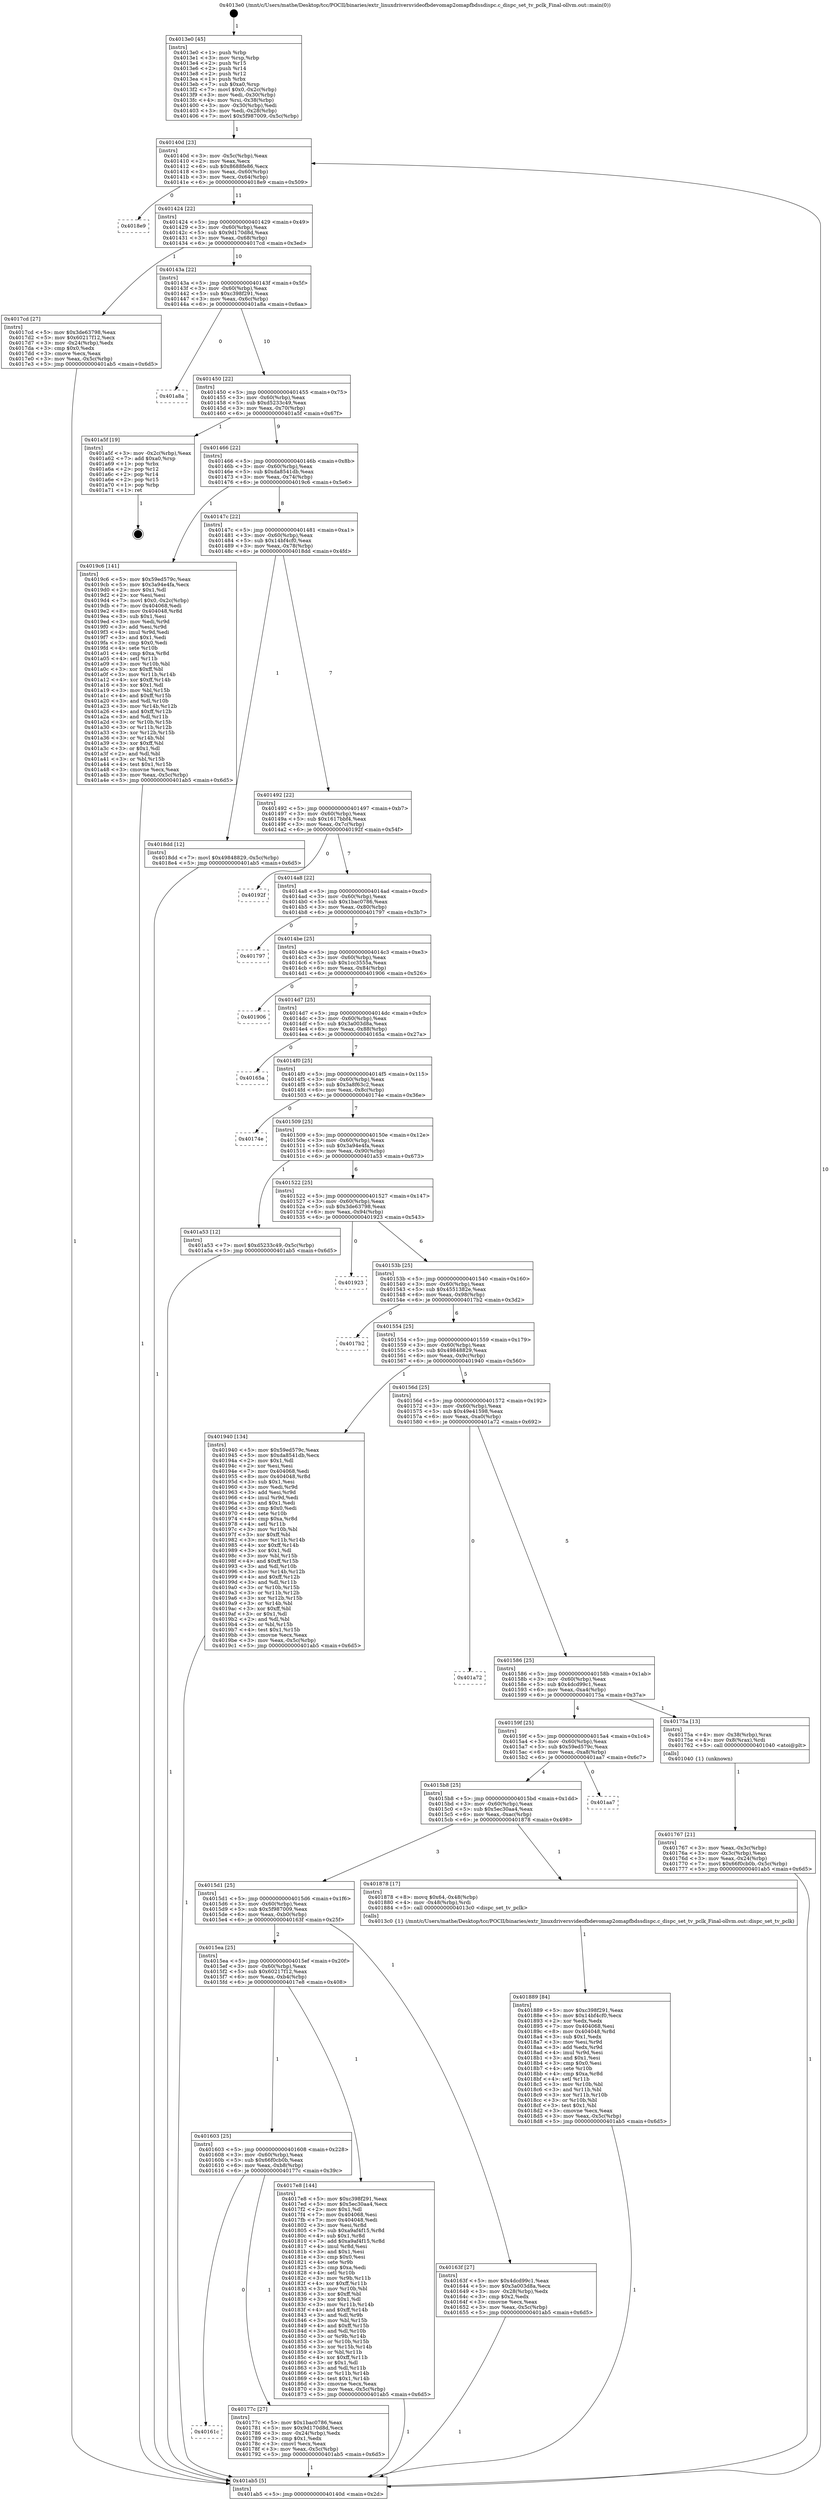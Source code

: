 digraph "0x4013e0" {
  label = "0x4013e0 (/mnt/c/Users/mathe/Desktop/tcc/POCII/binaries/extr_linuxdriversvideofbdevomap2omapfbdssdispc.c_dispc_set_tv_pclk_Final-ollvm.out::main(0))"
  labelloc = "t"
  node[shape=record]

  Entry [label="",width=0.3,height=0.3,shape=circle,fillcolor=black,style=filled]
  "0x40140d" [label="{
     0x40140d [23]\l
     | [instrs]\l
     &nbsp;&nbsp;0x40140d \<+3\>: mov -0x5c(%rbp),%eax\l
     &nbsp;&nbsp;0x401410 \<+2\>: mov %eax,%ecx\l
     &nbsp;&nbsp;0x401412 \<+6\>: sub $0x8688fe86,%ecx\l
     &nbsp;&nbsp;0x401418 \<+3\>: mov %eax,-0x60(%rbp)\l
     &nbsp;&nbsp;0x40141b \<+3\>: mov %ecx,-0x64(%rbp)\l
     &nbsp;&nbsp;0x40141e \<+6\>: je 00000000004018e9 \<main+0x509\>\l
  }"]
  "0x4018e9" [label="{
     0x4018e9\l
  }", style=dashed]
  "0x401424" [label="{
     0x401424 [22]\l
     | [instrs]\l
     &nbsp;&nbsp;0x401424 \<+5\>: jmp 0000000000401429 \<main+0x49\>\l
     &nbsp;&nbsp;0x401429 \<+3\>: mov -0x60(%rbp),%eax\l
     &nbsp;&nbsp;0x40142c \<+5\>: sub $0x9d170d8d,%eax\l
     &nbsp;&nbsp;0x401431 \<+3\>: mov %eax,-0x68(%rbp)\l
     &nbsp;&nbsp;0x401434 \<+6\>: je 00000000004017cd \<main+0x3ed\>\l
  }"]
  Exit [label="",width=0.3,height=0.3,shape=circle,fillcolor=black,style=filled,peripheries=2]
  "0x4017cd" [label="{
     0x4017cd [27]\l
     | [instrs]\l
     &nbsp;&nbsp;0x4017cd \<+5\>: mov $0x3de63798,%eax\l
     &nbsp;&nbsp;0x4017d2 \<+5\>: mov $0x60217f12,%ecx\l
     &nbsp;&nbsp;0x4017d7 \<+3\>: mov -0x24(%rbp),%edx\l
     &nbsp;&nbsp;0x4017da \<+3\>: cmp $0x0,%edx\l
     &nbsp;&nbsp;0x4017dd \<+3\>: cmove %ecx,%eax\l
     &nbsp;&nbsp;0x4017e0 \<+3\>: mov %eax,-0x5c(%rbp)\l
     &nbsp;&nbsp;0x4017e3 \<+5\>: jmp 0000000000401ab5 \<main+0x6d5\>\l
  }"]
  "0x40143a" [label="{
     0x40143a [22]\l
     | [instrs]\l
     &nbsp;&nbsp;0x40143a \<+5\>: jmp 000000000040143f \<main+0x5f\>\l
     &nbsp;&nbsp;0x40143f \<+3\>: mov -0x60(%rbp),%eax\l
     &nbsp;&nbsp;0x401442 \<+5\>: sub $0xc398f291,%eax\l
     &nbsp;&nbsp;0x401447 \<+3\>: mov %eax,-0x6c(%rbp)\l
     &nbsp;&nbsp;0x40144a \<+6\>: je 0000000000401a8a \<main+0x6aa\>\l
  }"]
  "0x401889" [label="{
     0x401889 [84]\l
     | [instrs]\l
     &nbsp;&nbsp;0x401889 \<+5\>: mov $0xc398f291,%eax\l
     &nbsp;&nbsp;0x40188e \<+5\>: mov $0x14bf4cf0,%ecx\l
     &nbsp;&nbsp;0x401893 \<+2\>: xor %edx,%edx\l
     &nbsp;&nbsp;0x401895 \<+7\>: mov 0x404068,%esi\l
     &nbsp;&nbsp;0x40189c \<+8\>: mov 0x404048,%r8d\l
     &nbsp;&nbsp;0x4018a4 \<+3\>: sub $0x1,%edx\l
     &nbsp;&nbsp;0x4018a7 \<+3\>: mov %esi,%r9d\l
     &nbsp;&nbsp;0x4018aa \<+3\>: add %edx,%r9d\l
     &nbsp;&nbsp;0x4018ad \<+4\>: imul %r9d,%esi\l
     &nbsp;&nbsp;0x4018b1 \<+3\>: and $0x1,%esi\l
     &nbsp;&nbsp;0x4018b4 \<+3\>: cmp $0x0,%esi\l
     &nbsp;&nbsp;0x4018b7 \<+4\>: sete %r10b\l
     &nbsp;&nbsp;0x4018bb \<+4\>: cmp $0xa,%r8d\l
     &nbsp;&nbsp;0x4018bf \<+4\>: setl %r11b\l
     &nbsp;&nbsp;0x4018c3 \<+3\>: mov %r10b,%bl\l
     &nbsp;&nbsp;0x4018c6 \<+3\>: and %r11b,%bl\l
     &nbsp;&nbsp;0x4018c9 \<+3\>: xor %r11b,%r10b\l
     &nbsp;&nbsp;0x4018cc \<+3\>: or %r10b,%bl\l
     &nbsp;&nbsp;0x4018cf \<+3\>: test $0x1,%bl\l
     &nbsp;&nbsp;0x4018d2 \<+3\>: cmovne %ecx,%eax\l
     &nbsp;&nbsp;0x4018d5 \<+3\>: mov %eax,-0x5c(%rbp)\l
     &nbsp;&nbsp;0x4018d8 \<+5\>: jmp 0000000000401ab5 \<main+0x6d5\>\l
  }"]
  "0x401a8a" [label="{
     0x401a8a\l
  }", style=dashed]
  "0x401450" [label="{
     0x401450 [22]\l
     | [instrs]\l
     &nbsp;&nbsp;0x401450 \<+5\>: jmp 0000000000401455 \<main+0x75\>\l
     &nbsp;&nbsp;0x401455 \<+3\>: mov -0x60(%rbp),%eax\l
     &nbsp;&nbsp;0x401458 \<+5\>: sub $0xd5233c49,%eax\l
     &nbsp;&nbsp;0x40145d \<+3\>: mov %eax,-0x70(%rbp)\l
     &nbsp;&nbsp;0x401460 \<+6\>: je 0000000000401a5f \<main+0x67f\>\l
  }"]
  "0x40161c" [label="{
     0x40161c\l
  }", style=dashed]
  "0x401a5f" [label="{
     0x401a5f [19]\l
     | [instrs]\l
     &nbsp;&nbsp;0x401a5f \<+3\>: mov -0x2c(%rbp),%eax\l
     &nbsp;&nbsp;0x401a62 \<+7\>: add $0xa0,%rsp\l
     &nbsp;&nbsp;0x401a69 \<+1\>: pop %rbx\l
     &nbsp;&nbsp;0x401a6a \<+2\>: pop %r12\l
     &nbsp;&nbsp;0x401a6c \<+2\>: pop %r14\l
     &nbsp;&nbsp;0x401a6e \<+2\>: pop %r15\l
     &nbsp;&nbsp;0x401a70 \<+1\>: pop %rbp\l
     &nbsp;&nbsp;0x401a71 \<+1\>: ret\l
  }"]
  "0x401466" [label="{
     0x401466 [22]\l
     | [instrs]\l
     &nbsp;&nbsp;0x401466 \<+5\>: jmp 000000000040146b \<main+0x8b\>\l
     &nbsp;&nbsp;0x40146b \<+3\>: mov -0x60(%rbp),%eax\l
     &nbsp;&nbsp;0x40146e \<+5\>: sub $0xda8541db,%eax\l
     &nbsp;&nbsp;0x401473 \<+3\>: mov %eax,-0x74(%rbp)\l
     &nbsp;&nbsp;0x401476 \<+6\>: je 00000000004019c6 \<main+0x5e6\>\l
  }"]
  "0x40177c" [label="{
     0x40177c [27]\l
     | [instrs]\l
     &nbsp;&nbsp;0x40177c \<+5\>: mov $0x1bac0786,%eax\l
     &nbsp;&nbsp;0x401781 \<+5\>: mov $0x9d170d8d,%ecx\l
     &nbsp;&nbsp;0x401786 \<+3\>: mov -0x24(%rbp),%edx\l
     &nbsp;&nbsp;0x401789 \<+3\>: cmp $0x1,%edx\l
     &nbsp;&nbsp;0x40178c \<+3\>: cmovl %ecx,%eax\l
     &nbsp;&nbsp;0x40178f \<+3\>: mov %eax,-0x5c(%rbp)\l
     &nbsp;&nbsp;0x401792 \<+5\>: jmp 0000000000401ab5 \<main+0x6d5\>\l
  }"]
  "0x4019c6" [label="{
     0x4019c6 [141]\l
     | [instrs]\l
     &nbsp;&nbsp;0x4019c6 \<+5\>: mov $0x59ed579c,%eax\l
     &nbsp;&nbsp;0x4019cb \<+5\>: mov $0x3a94e4fa,%ecx\l
     &nbsp;&nbsp;0x4019d0 \<+2\>: mov $0x1,%dl\l
     &nbsp;&nbsp;0x4019d2 \<+2\>: xor %esi,%esi\l
     &nbsp;&nbsp;0x4019d4 \<+7\>: movl $0x0,-0x2c(%rbp)\l
     &nbsp;&nbsp;0x4019db \<+7\>: mov 0x404068,%edi\l
     &nbsp;&nbsp;0x4019e2 \<+8\>: mov 0x404048,%r8d\l
     &nbsp;&nbsp;0x4019ea \<+3\>: sub $0x1,%esi\l
     &nbsp;&nbsp;0x4019ed \<+3\>: mov %edi,%r9d\l
     &nbsp;&nbsp;0x4019f0 \<+3\>: add %esi,%r9d\l
     &nbsp;&nbsp;0x4019f3 \<+4\>: imul %r9d,%edi\l
     &nbsp;&nbsp;0x4019f7 \<+3\>: and $0x1,%edi\l
     &nbsp;&nbsp;0x4019fa \<+3\>: cmp $0x0,%edi\l
     &nbsp;&nbsp;0x4019fd \<+4\>: sete %r10b\l
     &nbsp;&nbsp;0x401a01 \<+4\>: cmp $0xa,%r8d\l
     &nbsp;&nbsp;0x401a05 \<+4\>: setl %r11b\l
     &nbsp;&nbsp;0x401a09 \<+3\>: mov %r10b,%bl\l
     &nbsp;&nbsp;0x401a0c \<+3\>: xor $0xff,%bl\l
     &nbsp;&nbsp;0x401a0f \<+3\>: mov %r11b,%r14b\l
     &nbsp;&nbsp;0x401a12 \<+4\>: xor $0xff,%r14b\l
     &nbsp;&nbsp;0x401a16 \<+3\>: xor $0x1,%dl\l
     &nbsp;&nbsp;0x401a19 \<+3\>: mov %bl,%r15b\l
     &nbsp;&nbsp;0x401a1c \<+4\>: and $0xff,%r15b\l
     &nbsp;&nbsp;0x401a20 \<+3\>: and %dl,%r10b\l
     &nbsp;&nbsp;0x401a23 \<+3\>: mov %r14b,%r12b\l
     &nbsp;&nbsp;0x401a26 \<+4\>: and $0xff,%r12b\l
     &nbsp;&nbsp;0x401a2a \<+3\>: and %dl,%r11b\l
     &nbsp;&nbsp;0x401a2d \<+3\>: or %r10b,%r15b\l
     &nbsp;&nbsp;0x401a30 \<+3\>: or %r11b,%r12b\l
     &nbsp;&nbsp;0x401a33 \<+3\>: xor %r12b,%r15b\l
     &nbsp;&nbsp;0x401a36 \<+3\>: or %r14b,%bl\l
     &nbsp;&nbsp;0x401a39 \<+3\>: xor $0xff,%bl\l
     &nbsp;&nbsp;0x401a3c \<+3\>: or $0x1,%dl\l
     &nbsp;&nbsp;0x401a3f \<+2\>: and %dl,%bl\l
     &nbsp;&nbsp;0x401a41 \<+3\>: or %bl,%r15b\l
     &nbsp;&nbsp;0x401a44 \<+4\>: test $0x1,%r15b\l
     &nbsp;&nbsp;0x401a48 \<+3\>: cmovne %ecx,%eax\l
     &nbsp;&nbsp;0x401a4b \<+3\>: mov %eax,-0x5c(%rbp)\l
     &nbsp;&nbsp;0x401a4e \<+5\>: jmp 0000000000401ab5 \<main+0x6d5\>\l
  }"]
  "0x40147c" [label="{
     0x40147c [22]\l
     | [instrs]\l
     &nbsp;&nbsp;0x40147c \<+5\>: jmp 0000000000401481 \<main+0xa1\>\l
     &nbsp;&nbsp;0x401481 \<+3\>: mov -0x60(%rbp),%eax\l
     &nbsp;&nbsp;0x401484 \<+5\>: sub $0x14bf4cf0,%eax\l
     &nbsp;&nbsp;0x401489 \<+3\>: mov %eax,-0x78(%rbp)\l
     &nbsp;&nbsp;0x40148c \<+6\>: je 00000000004018dd \<main+0x4fd\>\l
  }"]
  "0x401603" [label="{
     0x401603 [25]\l
     | [instrs]\l
     &nbsp;&nbsp;0x401603 \<+5\>: jmp 0000000000401608 \<main+0x228\>\l
     &nbsp;&nbsp;0x401608 \<+3\>: mov -0x60(%rbp),%eax\l
     &nbsp;&nbsp;0x40160b \<+5\>: sub $0x66f0cb0b,%eax\l
     &nbsp;&nbsp;0x401610 \<+6\>: mov %eax,-0xb8(%rbp)\l
     &nbsp;&nbsp;0x401616 \<+6\>: je 000000000040177c \<main+0x39c\>\l
  }"]
  "0x4018dd" [label="{
     0x4018dd [12]\l
     | [instrs]\l
     &nbsp;&nbsp;0x4018dd \<+7\>: movl $0x49848829,-0x5c(%rbp)\l
     &nbsp;&nbsp;0x4018e4 \<+5\>: jmp 0000000000401ab5 \<main+0x6d5\>\l
  }"]
  "0x401492" [label="{
     0x401492 [22]\l
     | [instrs]\l
     &nbsp;&nbsp;0x401492 \<+5\>: jmp 0000000000401497 \<main+0xb7\>\l
     &nbsp;&nbsp;0x401497 \<+3\>: mov -0x60(%rbp),%eax\l
     &nbsp;&nbsp;0x40149a \<+5\>: sub $0x1617bbf4,%eax\l
     &nbsp;&nbsp;0x40149f \<+3\>: mov %eax,-0x7c(%rbp)\l
     &nbsp;&nbsp;0x4014a2 \<+6\>: je 000000000040192f \<main+0x54f\>\l
  }"]
  "0x4017e8" [label="{
     0x4017e8 [144]\l
     | [instrs]\l
     &nbsp;&nbsp;0x4017e8 \<+5\>: mov $0xc398f291,%eax\l
     &nbsp;&nbsp;0x4017ed \<+5\>: mov $0x5ec30aa4,%ecx\l
     &nbsp;&nbsp;0x4017f2 \<+2\>: mov $0x1,%dl\l
     &nbsp;&nbsp;0x4017f4 \<+7\>: mov 0x404068,%esi\l
     &nbsp;&nbsp;0x4017fb \<+7\>: mov 0x404048,%edi\l
     &nbsp;&nbsp;0x401802 \<+3\>: mov %esi,%r8d\l
     &nbsp;&nbsp;0x401805 \<+7\>: sub $0xa9af4f15,%r8d\l
     &nbsp;&nbsp;0x40180c \<+4\>: sub $0x1,%r8d\l
     &nbsp;&nbsp;0x401810 \<+7\>: add $0xa9af4f15,%r8d\l
     &nbsp;&nbsp;0x401817 \<+4\>: imul %r8d,%esi\l
     &nbsp;&nbsp;0x40181b \<+3\>: and $0x1,%esi\l
     &nbsp;&nbsp;0x40181e \<+3\>: cmp $0x0,%esi\l
     &nbsp;&nbsp;0x401821 \<+4\>: sete %r9b\l
     &nbsp;&nbsp;0x401825 \<+3\>: cmp $0xa,%edi\l
     &nbsp;&nbsp;0x401828 \<+4\>: setl %r10b\l
     &nbsp;&nbsp;0x40182c \<+3\>: mov %r9b,%r11b\l
     &nbsp;&nbsp;0x40182f \<+4\>: xor $0xff,%r11b\l
     &nbsp;&nbsp;0x401833 \<+3\>: mov %r10b,%bl\l
     &nbsp;&nbsp;0x401836 \<+3\>: xor $0xff,%bl\l
     &nbsp;&nbsp;0x401839 \<+3\>: xor $0x1,%dl\l
     &nbsp;&nbsp;0x40183c \<+3\>: mov %r11b,%r14b\l
     &nbsp;&nbsp;0x40183f \<+4\>: and $0xff,%r14b\l
     &nbsp;&nbsp;0x401843 \<+3\>: and %dl,%r9b\l
     &nbsp;&nbsp;0x401846 \<+3\>: mov %bl,%r15b\l
     &nbsp;&nbsp;0x401849 \<+4\>: and $0xff,%r15b\l
     &nbsp;&nbsp;0x40184d \<+3\>: and %dl,%r10b\l
     &nbsp;&nbsp;0x401850 \<+3\>: or %r9b,%r14b\l
     &nbsp;&nbsp;0x401853 \<+3\>: or %r10b,%r15b\l
     &nbsp;&nbsp;0x401856 \<+3\>: xor %r15b,%r14b\l
     &nbsp;&nbsp;0x401859 \<+3\>: or %bl,%r11b\l
     &nbsp;&nbsp;0x40185c \<+4\>: xor $0xff,%r11b\l
     &nbsp;&nbsp;0x401860 \<+3\>: or $0x1,%dl\l
     &nbsp;&nbsp;0x401863 \<+3\>: and %dl,%r11b\l
     &nbsp;&nbsp;0x401866 \<+3\>: or %r11b,%r14b\l
     &nbsp;&nbsp;0x401869 \<+4\>: test $0x1,%r14b\l
     &nbsp;&nbsp;0x40186d \<+3\>: cmovne %ecx,%eax\l
     &nbsp;&nbsp;0x401870 \<+3\>: mov %eax,-0x5c(%rbp)\l
     &nbsp;&nbsp;0x401873 \<+5\>: jmp 0000000000401ab5 \<main+0x6d5\>\l
  }"]
  "0x40192f" [label="{
     0x40192f\l
  }", style=dashed]
  "0x4014a8" [label="{
     0x4014a8 [22]\l
     | [instrs]\l
     &nbsp;&nbsp;0x4014a8 \<+5\>: jmp 00000000004014ad \<main+0xcd\>\l
     &nbsp;&nbsp;0x4014ad \<+3\>: mov -0x60(%rbp),%eax\l
     &nbsp;&nbsp;0x4014b0 \<+5\>: sub $0x1bac0786,%eax\l
     &nbsp;&nbsp;0x4014b5 \<+3\>: mov %eax,-0x80(%rbp)\l
     &nbsp;&nbsp;0x4014b8 \<+6\>: je 0000000000401797 \<main+0x3b7\>\l
  }"]
  "0x401767" [label="{
     0x401767 [21]\l
     | [instrs]\l
     &nbsp;&nbsp;0x401767 \<+3\>: mov %eax,-0x3c(%rbp)\l
     &nbsp;&nbsp;0x40176a \<+3\>: mov -0x3c(%rbp),%eax\l
     &nbsp;&nbsp;0x40176d \<+3\>: mov %eax,-0x24(%rbp)\l
     &nbsp;&nbsp;0x401770 \<+7\>: movl $0x66f0cb0b,-0x5c(%rbp)\l
     &nbsp;&nbsp;0x401777 \<+5\>: jmp 0000000000401ab5 \<main+0x6d5\>\l
  }"]
  "0x401797" [label="{
     0x401797\l
  }", style=dashed]
  "0x4014be" [label="{
     0x4014be [25]\l
     | [instrs]\l
     &nbsp;&nbsp;0x4014be \<+5\>: jmp 00000000004014c3 \<main+0xe3\>\l
     &nbsp;&nbsp;0x4014c3 \<+3\>: mov -0x60(%rbp),%eax\l
     &nbsp;&nbsp;0x4014c6 \<+5\>: sub $0x1cc3555a,%eax\l
     &nbsp;&nbsp;0x4014cb \<+6\>: mov %eax,-0x84(%rbp)\l
     &nbsp;&nbsp;0x4014d1 \<+6\>: je 0000000000401906 \<main+0x526\>\l
  }"]
  "0x4013e0" [label="{
     0x4013e0 [45]\l
     | [instrs]\l
     &nbsp;&nbsp;0x4013e0 \<+1\>: push %rbp\l
     &nbsp;&nbsp;0x4013e1 \<+3\>: mov %rsp,%rbp\l
     &nbsp;&nbsp;0x4013e4 \<+2\>: push %r15\l
     &nbsp;&nbsp;0x4013e6 \<+2\>: push %r14\l
     &nbsp;&nbsp;0x4013e8 \<+2\>: push %r12\l
     &nbsp;&nbsp;0x4013ea \<+1\>: push %rbx\l
     &nbsp;&nbsp;0x4013eb \<+7\>: sub $0xa0,%rsp\l
     &nbsp;&nbsp;0x4013f2 \<+7\>: movl $0x0,-0x2c(%rbp)\l
     &nbsp;&nbsp;0x4013f9 \<+3\>: mov %edi,-0x30(%rbp)\l
     &nbsp;&nbsp;0x4013fc \<+4\>: mov %rsi,-0x38(%rbp)\l
     &nbsp;&nbsp;0x401400 \<+3\>: mov -0x30(%rbp),%edi\l
     &nbsp;&nbsp;0x401403 \<+3\>: mov %edi,-0x28(%rbp)\l
     &nbsp;&nbsp;0x401406 \<+7\>: movl $0x5f987009,-0x5c(%rbp)\l
  }"]
  "0x401906" [label="{
     0x401906\l
  }", style=dashed]
  "0x4014d7" [label="{
     0x4014d7 [25]\l
     | [instrs]\l
     &nbsp;&nbsp;0x4014d7 \<+5\>: jmp 00000000004014dc \<main+0xfc\>\l
     &nbsp;&nbsp;0x4014dc \<+3\>: mov -0x60(%rbp),%eax\l
     &nbsp;&nbsp;0x4014df \<+5\>: sub $0x3a003d8a,%eax\l
     &nbsp;&nbsp;0x4014e4 \<+6\>: mov %eax,-0x88(%rbp)\l
     &nbsp;&nbsp;0x4014ea \<+6\>: je 000000000040165a \<main+0x27a\>\l
  }"]
  "0x401ab5" [label="{
     0x401ab5 [5]\l
     | [instrs]\l
     &nbsp;&nbsp;0x401ab5 \<+5\>: jmp 000000000040140d \<main+0x2d\>\l
  }"]
  "0x40165a" [label="{
     0x40165a\l
  }", style=dashed]
  "0x4014f0" [label="{
     0x4014f0 [25]\l
     | [instrs]\l
     &nbsp;&nbsp;0x4014f0 \<+5\>: jmp 00000000004014f5 \<main+0x115\>\l
     &nbsp;&nbsp;0x4014f5 \<+3\>: mov -0x60(%rbp),%eax\l
     &nbsp;&nbsp;0x4014f8 \<+5\>: sub $0x3a8f63c2,%eax\l
     &nbsp;&nbsp;0x4014fd \<+6\>: mov %eax,-0x8c(%rbp)\l
     &nbsp;&nbsp;0x401503 \<+6\>: je 000000000040174e \<main+0x36e\>\l
  }"]
  "0x4015ea" [label="{
     0x4015ea [25]\l
     | [instrs]\l
     &nbsp;&nbsp;0x4015ea \<+5\>: jmp 00000000004015ef \<main+0x20f\>\l
     &nbsp;&nbsp;0x4015ef \<+3\>: mov -0x60(%rbp),%eax\l
     &nbsp;&nbsp;0x4015f2 \<+5\>: sub $0x60217f12,%eax\l
     &nbsp;&nbsp;0x4015f7 \<+6\>: mov %eax,-0xb4(%rbp)\l
     &nbsp;&nbsp;0x4015fd \<+6\>: je 00000000004017e8 \<main+0x408\>\l
  }"]
  "0x40174e" [label="{
     0x40174e\l
  }", style=dashed]
  "0x401509" [label="{
     0x401509 [25]\l
     | [instrs]\l
     &nbsp;&nbsp;0x401509 \<+5\>: jmp 000000000040150e \<main+0x12e\>\l
     &nbsp;&nbsp;0x40150e \<+3\>: mov -0x60(%rbp),%eax\l
     &nbsp;&nbsp;0x401511 \<+5\>: sub $0x3a94e4fa,%eax\l
     &nbsp;&nbsp;0x401516 \<+6\>: mov %eax,-0x90(%rbp)\l
     &nbsp;&nbsp;0x40151c \<+6\>: je 0000000000401a53 \<main+0x673\>\l
  }"]
  "0x40163f" [label="{
     0x40163f [27]\l
     | [instrs]\l
     &nbsp;&nbsp;0x40163f \<+5\>: mov $0x4dcd99c1,%eax\l
     &nbsp;&nbsp;0x401644 \<+5\>: mov $0x3a003d8a,%ecx\l
     &nbsp;&nbsp;0x401649 \<+3\>: mov -0x28(%rbp),%edx\l
     &nbsp;&nbsp;0x40164c \<+3\>: cmp $0x2,%edx\l
     &nbsp;&nbsp;0x40164f \<+3\>: cmovne %ecx,%eax\l
     &nbsp;&nbsp;0x401652 \<+3\>: mov %eax,-0x5c(%rbp)\l
     &nbsp;&nbsp;0x401655 \<+5\>: jmp 0000000000401ab5 \<main+0x6d5\>\l
  }"]
  "0x401a53" [label="{
     0x401a53 [12]\l
     | [instrs]\l
     &nbsp;&nbsp;0x401a53 \<+7\>: movl $0xd5233c49,-0x5c(%rbp)\l
     &nbsp;&nbsp;0x401a5a \<+5\>: jmp 0000000000401ab5 \<main+0x6d5\>\l
  }"]
  "0x401522" [label="{
     0x401522 [25]\l
     | [instrs]\l
     &nbsp;&nbsp;0x401522 \<+5\>: jmp 0000000000401527 \<main+0x147\>\l
     &nbsp;&nbsp;0x401527 \<+3\>: mov -0x60(%rbp),%eax\l
     &nbsp;&nbsp;0x40152a \<+5\>: sub $0x3de63798,%eax\l
     &nbsp;&nbsp;0x40152f \<+6\>: mov %eax,-0x94(%rbp)\l
     &nbsp;&nbsp;0x401535 \<+6\>: je 0000000000401923 \<main+0x543\>\l
  }"]
  "0x4015d1" [label="{
     0x4015d1 [25]\l
     | [instrs]\l
     &nbsp;&nbsp;0x4015d1 \<+5\>: jmp 00000000004015d6 \<main+0x1f6\>\l
     &nbsp;&nbsp;0x4015d6 \<+3\>: mov -0x60(%rbp),%eax\l
     &nbsp;&nbsp;0x4015d9 \<+5\>: sub $0x5f987009,%eax\l
     &nbsp;&nbsp;0x4015de \<+6\>: mov %eax,-0xb0(%rbp)\l
     &nbsp;&nbsp;0x4015e4 \<+6\>: je 000000000040163f \<main+0x25f\>\l
  }"]
  "0x401923" [label="{
     0x401923\l
  }", style=dashed]
  "0x40153b" [label="{
     0x40153b [25]\l
     | [instrs]\l
     &nbsp;&nbsp;0x40153b \<+5\>: jmp 0000000000401540 \<main+0x160\>\l
     &nbsp;&nbsp;0x401540 \<+3\>: mov -0x60(%rbp),%eax\l
     &nbsp;&nbsp;0x401543 \<+5\>: sub $0x4551382e,%eax\l
     &nbsp;&nbsp;0x401548 \<+6\>: mov %eax,-0x98(%rbp)\l
     &nbsp;&nbsp;0x40154e \<+6\>: je 00000000004017b2 \<main+0x3d2\>\l
  }"]
  "0x401878" [label="{
     0x401878 [17]\l
     | [instrs]\l
     &nbsp;&nbsp;0x401878 \<+8\>: movq $0x64,-0x48(%rbp)\l
     &nbsp;&nbsp;0x401880 \<+4\>: mov -0x48(%rbp),%rdi\l
     &nbsp;&nbsp;0x401884 \<+5\>: call 00000000004013c0 \<dispc_set_tv_pclk\>\l
     | [calls]\l
     &nbsp;&nbsp;0x4013c0 \{1\} (/mnt/c/Users/mathe/Desktop/tcc/POCII/binaries/extr_linuxdriversvideofbdevomap2omapfbdssdispc.c_dispc_set_tv_pclk_Final-ollvm.out::dispc_set_tv_pclk)\l
  }"]
  "0x4017b2" [label="{
     0x4017b2\l
  }", style=dashed]
  "0x401554" [label="{
     0x401554 [25]\l
     | [instrs]\l
     &nbsp;&nbsp;0x401554 \<+5\>: jmp 0000000000401559 \<main+0x179\>\l
     &nbsp;&nbsp;0x401559 \<+3\>: mov -0x60(%rbp),%eax\l
     &nbsp;&nbsp;0x40155c \<+5\>: sub $0x49848829,%eax\l
     &nbsp;&nbsp;0x401561 \<+6\>: mov %eax,-0x9c(%rbp)\l
     &nbsp;&nbsp;0x401567 \<+6\>: je 0000000000401940 \<main+0x560\>\l
  }"]
  "0x4015b8" [label="{
     0x4015b8 [25]\l
     | [instrs]\l
     &nbsp;&nbsp;0x4015b8 \<+5\>: jmp 00000000004015bd \<main+0x1dd\>\l
     &nbsp;&nbsp;0x4015bd \<+3\>: mov -0x60(%rbp),%eax\l
     &nbsp;&nbsp;0x4015c0 \<+5\>: sub $0x5ec30aa4,%eax\l
     &nbsp;&nbsp;0x4015c5 \<+6\>: mov %eax,-0xac(%rbp)\l
     &nbsp;&nbsp;0x4015cb \<+6\>: je 0000000000401878 \<main+0x498\>\l
  }"]
  "0x401940" [label="{
     0x401940 [134]\l
     | [instrs]\l
     &nbsp;&nbsp;0x401940 \<+5\>: mov $0x59ed579c,%eax\l
     &nbsp;&nbsp;0x401945 \<+5\>: mov $0xda8541db,%ecx\l
     &nbsp;&nbsp;0x40194a \<+2\>: mov $0x1,%dl\l
     &nbsp;&nbsp;0x40194c \<+2\>: xor %esi,%esi\l
     &nbsp;&nbsp;0x40194e \<+7\>: mov 0x404068,%edi\l
     &nbsp;&nbsp;0x401955 \<+8\>: mov 0x404048,%r8d\l
     &nbsp;&nbsp;0x40195d \<+3\>: sub $0x1,%esi\l
     &nbsp;&nbsp;0x401960 \<+3\>: mov %edi,%r9d\l
     &nbsp;&nbsp;0x401963 \<+3\>: add %esi,%r9d\l
     &nbsp;&nbsp;0x401966 \<+4\>: imul %r9d,%edi\l
     &nbsp;&nbsp;0x40196a \<+3\>: and $0x1,%edi\l
     &nbsp;&nbsp;0x40196d \<+3\>: cmp $0x0,%edi\l
     &nbsp;&nbsp;0x401970 \<+4\>: sete %r10b\l
     &nbsp;&nbsp;0x401974 \<+4\>: cmp $0xa,%r8d\l
     &nbsp;&nbsp;0x401978 \<+4\>: setl %r11b\l
     &nbsp;&nbsp;0x40197c \<+3\>: mov %r10b,%bl\l
     &nbsp;&nbsp;0x40197f \<+3\>: xor $0xff,%bl\l
     &nbsp;&nbsp;0x401982 \<+3\>: mov %r11b,%r14b\l
     &nbsp;&nbsp;0x401985 \<+4\>: xor $0xff,%r14b\l
     &nbsp;&nbsp;0x401989 \<+3\>: xor $0x1,%dl\l
     &nbsp;&nbsp;0x40198c \<+3\>: mov %bl,%r15b\l
     &nbsp;&nbsp;0x40198f \<+4\>: and $0xff,%r15b\l
     &nbsp;&nbsp;0x401993 \<+3\>: and %dl,%r10b\l
     &nbsp;&nbsp;0x401996 \<+3\>: mov %r14b,%r12b\l
     &nbsp;&nbsp;0x401999 \<+4\>: and $0xff,%r12b\l
     &nbsp;&nbsp;0x40199d \<+3\>: and %dl,%r11b\l
     &nbsp;&nbsp;0x4019a0 \<+3\>: or %r10b,%r15b\l
     &nbsp;&nbsp;0x4019a3 \<+3\>: or %r11b,%r12b\l
     &nbsp;&nbsp;0x4019a6 \<+3\>: xor %r12b,%r15b\l
     &nbsp;&nbsp;0x4019a9 \<+3\>: or %r14b,%bl\l
     &nbsp;&nbsp;0x4019ac \<+3\>: xor $0xff,%bl\l
     &nbsp;&nbsp;0x4019af \<+3\>: or $0x1,%dl\l
     &nbsp;&nbsp;0x4019b2 \<+2\>: and %dl,%bl\l
     &nbsp;&nbsp;0x4019b4 \<+3\>: or %bl,%r15b\l
     &nbsp;&nbsp;0x4019b7 \<+4\>: test $0x1,%r15b\l
     &nbsp;&nbsp;0x4019bb \<+3\>: cmovne %ecx,%eax\l
     &nbsp;&nbsp;0x4019be \<+3\>: mov %eax,-0x5c(%rbp)\l
     &nbsp;&nbsp;0x4019c1 \<+5\>: jmp 0000000000401ab5 \<main+0x6d5\>\l
  }"]
  "0x40156d" [label="{
     0x40156d [25]\l
     | [instrs]\l
     &nbsp;&nbsp;0x40156d \<+5\>: jmp 0000000000401572 \<main+0x192\>\l
     &nbsp;&nbsp;0x401572 \<+3\>: mov -0x60(%rbp),%eax\l
     &nbsp;&nbsp;0x401575 \<+5\>: sub $0x49e41598,%eax\l
     &nbsp;&nbsp;0x40157a \<+6\>: mov %eax,-0xa0(%rbp)\l
     &nbsp;&nbsp;0x401580 \<+6\>: je 0000000000401a72 \<main+0x692\>\l
  }"]
  "0x401aa7" [label="{
     0x401aa7\l
  }", style=dashed]
  "0x401a72" [label="{
     0x401a72\l
  }", style=dashed]
  "0x401586" [label="{
     0x401586 [25]\l
     | [instrs]\l
     &nbsp;&nbsp;0x401586 \<+5\>: jmp 000000000040158b \<main+0x1ab\>\l
     &nbsp;&nbsp;0x40158b \<+3\>: mov -0x60(%rbp),%eax\l
     &nbsp;&nbsp;0x40158e \<+5\>: sub $0x4dcd99c1,%eax\l
     &nbsp;&nbsp;0x401593 \<+6\>: mov %eax,-0xa4(%rbp)\l
     &nbsp;&nbsp;0x401599 \<+6\>: je 000000000040175a \<main+0x37a\>\l
  }"]
  "0x40159f" [label="{
     0x40159f [25]\l
     | [instrs]\l
     &nbsp;&nbsp;0x40159f \<+5\>: jmp 00000000004015a4 \<main+0x1c4\>\l
     &nbsp;&nbsp;0x4015a4 \<+3\>: mov -0x60(%rbp),%eax\l
     &nbsp;&nbsp;0x4015a7 \<+5\>: sub $0x59ed579c,%eax\l
     &nbsp;&nbsp;0x4015ac \<+6\>: mov %eax,-0xa8(%rbp)\l
     &nbsp;&nbsp;0x4015b2 \<+6\>: je 0000000000401aa7 \<main+0x6c7\>\l
  }"]
  "0x40175a" [label="{
     0x40175a [13]\l
     | [instrs]\l
     &nbsp;&nbsp;0x40175a \<+4\>: mov -0x38(%rbp),%rax\l
     &nbsp;&nbsp;0x40175e \<+4\>: mov 0x8(%rax),%rdi\l
     &nbsp;&nbsp;0x401762 \<+5\>: call 0000000000401040 \<atoi@plt\>\l
     | [calls]\l
     &nbsp;&nbsp;0x401040 \{1\} (unknown)\l
  }"]
  Entry -> "0x4013e0" [label=" 1"]
  "0x40140d" -> "0x4018e9" [label=" 0"]
  "0x40140d" -> "0x401424" [label=" 11"]
  "0x401a5f" -> Exit [label=" 1"]
  "0x401424" -> "0x4017cd" [label=" 1"]
  "0x401424" -> "0x40143a" [label=" 10"]
  "0x401a53" -> "0x401ab5" [label=" 1"]
  "0x40143a" -> "0x401a8a" [label=" 0"]
  "0x40143a" -> "0x401450" [label=" 10"]
  "0x4019c6" -> "0x401ab5" [label=" 1"]
  "0x401450" -> "0x401a5f" [label=" 1"]
  "0x401450" -> "0x401466" [label=" 9"]
  "0x401940" -> "0x401ab5" [label=" 1"]
  "0x401466" -> "0x4019c6" [label=" 1"]
  "0x401466" -> "0x40147c" [label=" 8"]
  "0x4018dd" -> "0x401ab5" [label=" 1"]
  "0x40147c" -> "0x4018dd" [label=" 1"]
  "0x40147c" -> "0x401492" [label=" 7"]
  "0x401878" -> "0x401889" [label=" 1"]
  "0x401492" -> "0x40192f" [label=" 0"]
  "0x401492" -> "0x4014a8" [label=" 7"]
  "0x4017e8" -> "0x401ab5" [label=" 1"]
  "0x4014a8" -> "0x401797" [label=" 0"]
  "0x4014a8" -> "0x4014be" [label=" 7"]
  "0x40177c" -> "0x401ab5" [label=" 1"]
  "0x4014be" -> "0x401906" [label=" 0"]
  "0x4014be" -> "0x4014d7" [label=" 7"]
  "0x401603" -> "0x40161c" [label=" 0"]
  "0x4014d7" -> "0x40165a" [label=" 0"]
  "0x4014d7" -> "0x4014f0" [label=" 7"]
  "0x401603" -> "0x40177c" [label=" 1"]
  "0x4014f0" -> "0x40174e" [label=" 0"]
  "0x4014f0" -> "0x401509" [label=" 7"]
  "0x401889" -> "0x401ab5" [label=" 1"]
  "0x401509" -> "0x401a53" [label=" 1"]
  "0x401509" -> "0x401522" [label=" 6"]
  "0x4015ea" -> "0x401603" [label=" 1"]
  "0x401522" -> "0x401923" [label=" 0"]
  "0x401522" -> "0x40153b" [label=" 6"]
  "0x4017cd" -> "0x401ab5" [label=" 1"]
  "0x40153b" -> "0x4017b2" [label=" 0"]
  "0x40153b" -> "0x401554" [label=" 6"]
  "0x401767" -> "0x401ab5" [label=" 1"]
  "0x401554" -> "0x401940" [label=" 1"]
  "0x401554" -> "0x40156d" [label=" 5"]
  "0x401ab5" -> "0x40140d" [label=" 10"]
  "0x40156d" -> "0x401a72" [label=" 0"]
  "0x40156d" -> "0x401586" [label=" 5"]
  "0x4013e0" -> "0x40140d" [label=" 1"]
  "0x401586" -> "0x40175a" [label=" 1"]
  "0x401586" -> "0x40159f" [label=" 4"]
  "0x40163f" -> "0x401ab5" [label=" 1"]
  "0x40159f" -> "0x401aa7" [label=" 0"]
  "0x40159f" -> "0x4015b8" [label=" 4"]
  "0x40175a" -> "0x401767" [label=" 1"]
  "0x4015b8" -> "0x401878" [label=" 1"]
  "0x4015b8" -> "0x4015d1" [label=" 3"]
  "0x4015ea" -> "0x4017e8" [label=" 1"]
  "0x4015d1" -> "0x40163f" [label=" 1"]
  "0x4015d1" -> "0x4015ea" [label=" 2"]
}
